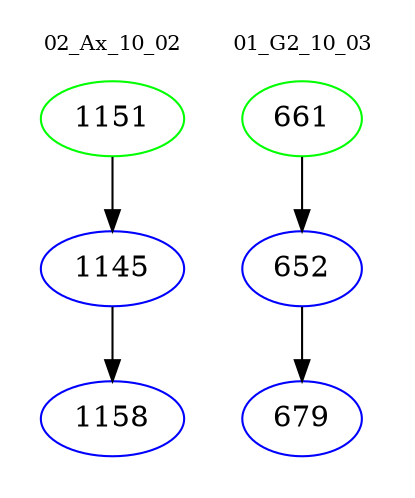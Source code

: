 digraph{
subgraph cluster_0 {
color = white
label = "02_Ax_10_02";
fontsize=10;
T0_1151 [label="1151", color="green"]
T0_1151 -> T0_1145 [color="black"]
T0_1145 [label="1145", color="blue"]
T0_1145 -> T0_1158 [color="black"]
T0_1158 [label="1158", color="blue"]
}
subgraph cluster_1 {
color = white
label = "01_G2_10_03";
fontsize=10;
T1_661 [label="661", color="green"]
T1_661 -> T1_652 [color="black"]
T1_652 [label="652", color="blue"]
T1_652 -> T1_679 [color="black"]
T1_679 [label="679", color="blue"]
}
}
